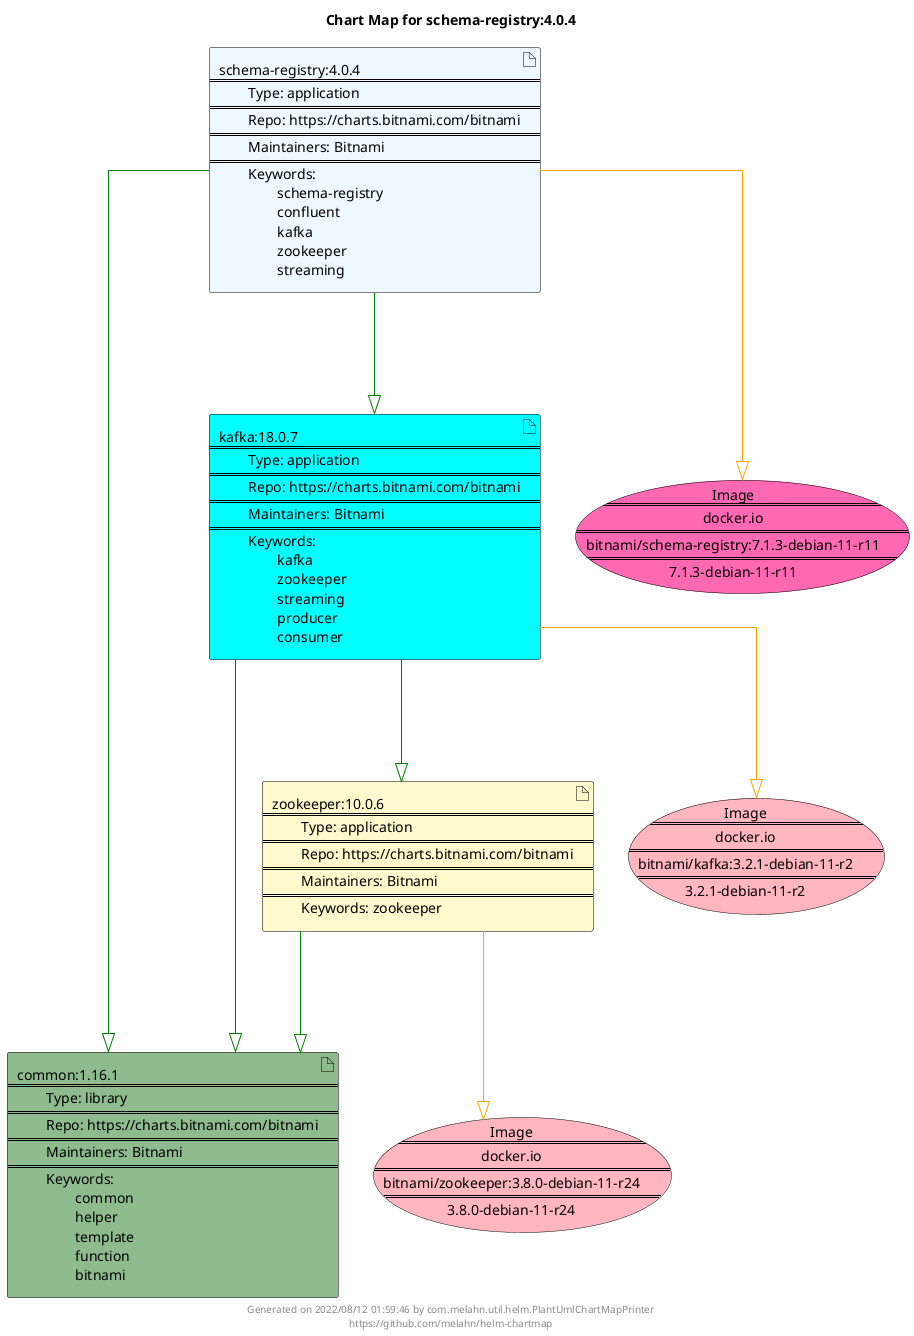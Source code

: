 @startuml
skinparam linetype ortho
skinparam backgroundColor white
skinparam usecaseBorderColor black
skinparam usecaseArrowColor LightSlateGray
skinparam artifactBorderColor black
skinparam artifactArrowColor LightSlateGray

title Chart Map for schema-registry:4.0.4

'There are 4 referenced Helm Charts
artifact "common:1.16.1\n====\n\tType: library\n====\n\tRepo: https://charts.bitnami.com/bitnami\n====\n\tMaintainers: Bitnami\n====\n\tKeywords: \n\t\tcommon\n\t\thelper\n\t\ttemplate\n\t\tfunction\n\t\tbitnami" as common_1_16_1 #DarkSeaGreen
artifact "kafka:18.0.7\n====\n\tType: application\n====\n\tRepo: https://charts.bitnami.com/bitnami\n====\n\tMaintainers: Bitnami\n====\n\tKeywords: \n\t\tkafka\n\t\tzookeeper\n\t\tstreaming\n\t\tproducer\n\t\tconsumer" as kafka_18_0_7 #Aqua
artifact "schema-registry:4.0.4\n====\n\tType: application\n====\n\tRepo: https://charts.bitnami.com/bitnami\n====\n\tMaintainers: Bitnami\n====\n\tKeywords: \n\t\tschema-registry\n\t\tconfluent\n\t\tkafka\n\t\tzookeeper\n\t\tstreaming" as schema_registry_4_0_4 #AliceBlue
artifact "zookeeper:10.0.6\n====\n\tType: application\n====\n\tRepo: https://charts.bitnami.com/bitnami\n====\n\tMaintainers: Bitnami\n====\n\tKeywords: zookeeper" as zookeeper_10_0_6 #LemonChiffon

'There are 3 referenced Docker Images
usecase "Image\n====\ndocker.io\n====\nbitnami/zookeeper:3.8.0-debian-11-r24\n====\n3.8.0-debian-11-r24" as docker_io_bitnami_zookeeper_3_8_0_debian_11_r24 #LightPink
usecase "Image\n====\ndocker.io\n====\nbitnami/kafka:3.2.1-debian-11-r2\n====\n3.2.1-debian-11-r2" as docker_io_bitnami_kafka_3_2_1_debian_11_r2 #LightPink
usecase "Image\n====\ndocker.io\n====\nbitnami/schema-registry:7.1.3-debian-11-r11\n====\n7.1.3-debian-11-r11" as docker_io_bitnami_schema_registry_7_1_3_debian_11_r11 #HotPink

'Chart Dependencies
schema_registry_4_0_4--[#green]-|>common_1_16_1
schema_registry_4_0_4--[#green]-|>kafka_18_0_7
kafka_18_0_7--[#green]-|>common_1_16_1
kafka_18_0_7--[#green]-|>zookeeper_10_0_6
zookeeper_10_0_6--[#green]-|>common_1_16_1
kafka_18_0_7--[#orange]-|>docker_io_bitnami_kafka_3_2_1_debian_11_r2
schema_registry_4_0_4--[#orange]-|>docker_io_bitnami_schema_registry_7_1_3_debian_11_r11
zookeeper_10_0_6--[#orange]-|>docker_io_bitnami_zookeeper_3_8_0_debian_11_r24

center footer Generated on 2022/08/12 01:59:46 by com.melahn.util.helm.PlantUmlChartMapPrinter\nhttps://github.com/melahn/helm-chartmap
@enduml
